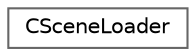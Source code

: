 digraph "Graphical Class Hierarchy"
{
 // LATEX_PDF_SIZE
  bgcolor="transparent";
  edge [fontname=Helvetica,fontsize=10,labelfontname=Helvetica,labelfontsize=10];
  node [fontname=Helvetica,fontsize=10,shape=box,height=0.2,width=0.4];
  rankdir="LR";
  Node0 [id="Node000000",label="CSceneLoader",height=0.2,width=0.4,color="grey40", fillcolor="white", style="filled",URL="$class_c_scene_loader.html",tooltip=" "];
}
